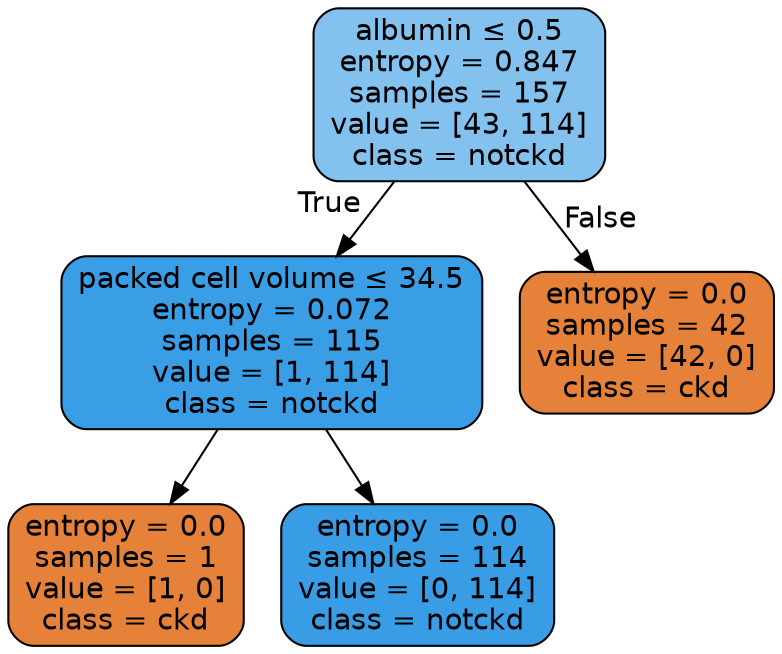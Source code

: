 digraph Tree {
node [shape=box, style="filled, rounded", color="black", fontname=helvetica] ;
edge [fontname=helvetica] ;
0 [label=<albumin &le; 0.5<br/>entropy = 0.847<br/>samples = 157<br/>value = [43, 114]<br/>class = notckd>, fillcolor="#399de59f"] ;
1 [label=<packed cell volume &le; 34.5<br/>entropy = 0.072<br/>samples = 115<br/>value = [1, 114]<br/>class = notckd>, fillcolor="#399de5fd"] ;
0 -> 1 [labeldistance=2.5, labelangle=45, headlabel="True"] ;
2 [label=<entropy = 0.0<br/>samples = 1<br/>value = [1, 0]<br/>class = ckd>, fillcolor="#e58139ff"] ;
1 -> 2 ;
3 [label=<entropy = 0.0<br/>samples = 114<br/>value = [0, 114]<br/>class = notckd>, fillcolor="#399de5ff"] ;
1 -> 3 ;
4 [label=<entropy = 0.0<br/>samples = 42<br/>value = [42, 0]<br/>class = ckd>, fillcolor="#e58139ff"] ;
0 -> 4 [labeldistance=2.5, labelangle=-45, headlabel="False"] ;
}